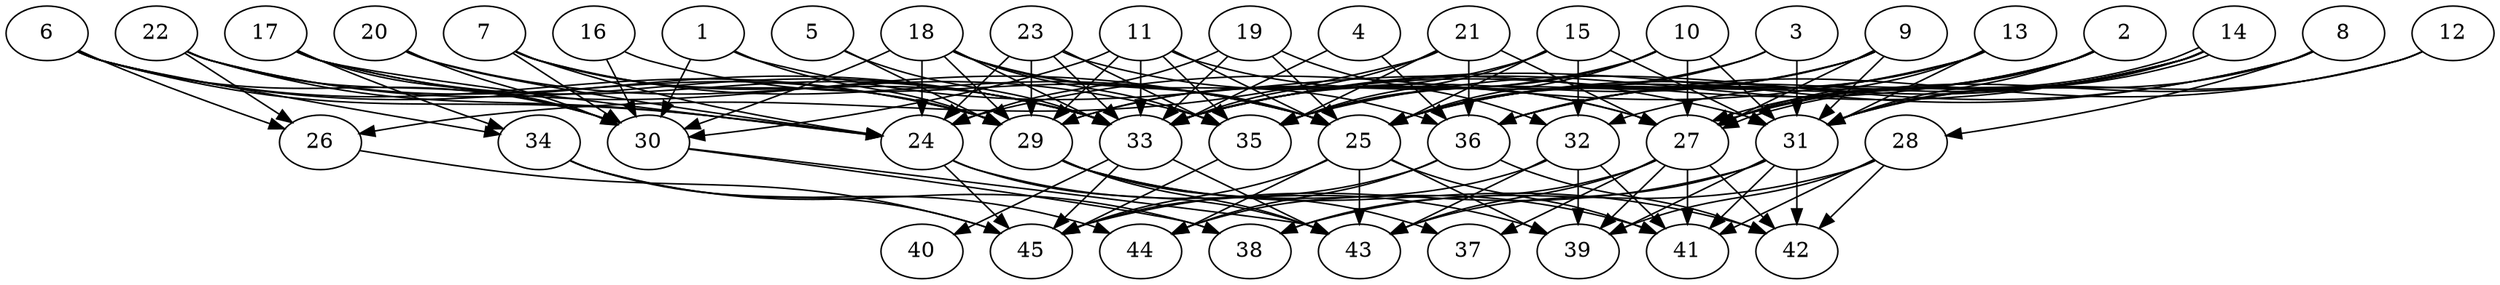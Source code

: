 // DAG (tier=3-complex, mode=compute, n=45, ccr=0.467, fat=0.843, density=0.741, regular=0.391, jump=0.313, mindata=1048576, maxdata=16777216)
// DAG automatically generated by daggen at Sun Aug 24 16:33:34 2025
// /home/ermia/Project/Environments/daggen/bin/daggen --dot --ccr 0.467 --fat 0.843 --regular 0.391 --density 0.741 --jump 0.313 --mindata 1048576 --maxdata 16777216 -n 45 
digraph G {
  1 [size="36121691053213216", alpha="0.07", expect_size="18060845526606608"]
  1 -> 29 [size ="87463326384128"]
  1 -> 30 [size ="87463326384128"]
  1 -> 31 [size ="87463326384128"]
  2 [size="33996024581527800", alpha="0.19", expect_size="16998012290763900"]
  2 -> 25 [size ="1067353060147200"]
  2 -> 27 [size ="1067353060147200"]
  2 -> 31 [size ="1067353060147200"]
  2 -> 33 [size ="1067353060147200"]
  2 -> 36 [size ="1067353060147200"]
  3 [size="2952665677770522624", alpha="0.08", expect_size="1476332838885261312"]
  3 -> 25 [size ="16465168171008"]
  3 -> 31 [size ="16465168171008"]
  3 -> 33 [size ="16465168171008"]
  4 [size="502523585812607533056", alpha="0.14", expect_size="251261792906303766528"]
  4 -> 33 [size ="505662740103168"]
  4 -> 36 [size ="505662740103168"]
  5 [size="2983158650225349", alpha="0.03", expect_size="1491579325112674"]
  5 -> 29 [size ="70596855595008"]
  5 -> 33 [size ="70596855595008"]
  6 [size="13736113114200070", alpha="0.06", expect_size="6868056557100035"]
  6 -> 24 [size ="659543306534912"]
  6 -> 26 [size ="659543306534912"]
  6 -> 29 [size ="659543306534912"]
  6 -> 30 [size ="659543306534912"]
  6 -> 33 [size ="659543306534912"]
  6 -> 34 [size ="659543306534912"]
  7 [size="903087176777180032", alpha="0.18", expect_size="451543588388590016"]
  7 -> 24 [size ="941832775139328"]
  7 -> 25 [size ="941832775139328"]
  7 -> 29 [size ="941832775139328"]
  7 -> 30 [size ="941832775139328"]
  7 -> 33 [size ="941832775139328"]
  8 [size="3327461199062744064", alpha="0.17", expect_size="1663730599531372032"]
  8 -> 28 [size ="1198114690039808"]
  8 -> 31 [size ="1198114690039808"]
  8 -> 33 [size ="1198114690039808"]
  8 -> 35 [size ="1198114690039808"]
  9 [size="3942251331123247316992", alpha="0.12", expect_size="1971125665561623658496"]
  9 -> 25 [size ="1996424354988032"]
  9 -> 27 [size ="1996424354988032"]
  9 -> 31 [size ="1996424354988032"]
  9 -> 33 [size ="1996424354988032"]
  9 -> 35 [size ="1996424354988032"]
  10 [size="177859293951293664", alpha="0.04", expect_size="88929646975646832"]
  10 -> 25 [size ="108233712730112"]
  10 -> 27 [size ="108233712730112"]
  10 -> 29 [size ="108233712730112"]
  10 -> 31 [size ="108233712730112"]
  10 -> 35 [size ="108233712730112"]
  11 [size="2837086006557478", alpha="0.13", expect_size="1418543003278739"]
  11 -> 25 [size ="167761959452672"]
  11 -> 27 [size ="167761959452672"]
  11 -> 29 [size ="167761959452672"]
  11 -> 30 [size ="167761959452672"]
  11 -> 33 [size ="167761959452672"]
  11 -> 35 [size ="167761959452672"]
  12 [size="30341579319879924", alpha="0.18", expect_size="15170789659939962"]
  12 -> 27 [size ="1332198225477632"]
  12 -> 31 [size ="1332198225477632"]
  12 -> 36 [size ="1332198225477632"]
  13 [size="29257748484013008", alpha="0.08", expect_size="14628874242006504"]
  13 -> 24 [size ="1756899858972672"]
  13 -> 25 [size ="1756899858972672"]
  13 -> 27 [size ="1756899858972672"]
  13 -> 31 [size ="1756899858972672"]
  13 -> 36 [size ="1756899858972672"]
  14 [size="21403096599194704", alpha="0.00", expect_size="10701548299597352"]
  14 -> 25 [size ="401119956172800"]
  14 -> 27 [size ="401119956172800"]
  14 -> 27 [size ="401119956172800"]
  14 -> 31 [size ="401119956172800"]
  14 -> 32 [size ="401119956172800"]
  14 -> 33 [size ="401119956172800"]
  14 -> 36 [size ="401119956172800"]
  15 [size="3898714851295363072", alpha="0.15", expect_size="1949357425647681536"]
  15 -> 25 [size ="19816987492352"]
  15 -> 29 [size ="19816987492352"]
  15 -> 31 [size ="19816987492352"]
  15 -> 32 [size ="19816987492352"]
  15 -> 35 [size ="19816987492352"]
  16 [size="14536236524445662", alpha="0.06", expect_size="7268118262222831"]
  16 -> 25 [size ="368403579666432"]
  16 -> 30 [size ="368403579666432"]
  17 [size="660479674196591104", alpha="0.09", expect_size="330239837098295552"]
  17 -> 24 [size ="270446071119872"]
  17 -> 25 [size ="270446071119872"]
  17 -> 30 [size ="270446071119872"]
  17 -> 33 [size ="270446071119872"]
  17 -> 34 [size ="270446071119872"]
  18 [size="532397689403561792", alpha="0.12", expect_size="266198844701780896"]
  18 -> 24 [size ="355837780426752"]
  18 -> 25 [size ="355837780426752"]
  18 -> 29 [size ="355837780426752"]
  18 -> 30 [size ="355837780426752"]
  18 -> 33 [size ="355837780426752"]
  18 -> 35 [size ="355837780426752"]
  18 -> 36 [size ="355837780426752"]
  19 [size="1181870930788352000000", alpha="0.07", expect_size="590935465394176000000"]
  19 -> 24 [size ="894272798720000"]
  19 -> 25 [size ="894272798720000"]
  19 -> 32 [size ="894272798720000"]
  19 -> 33 [size ="894272798720000"]
  20 [size="1273738546140920320", alpha="0.08", expect_size="636869273070460160"]
  20 -> 24 [size ="656719826911232"]
  20 -> 30 [size ="656719826911232"]
  20 -> 35 [size ="656719826911232"]
  21 [size="2205675008979707625472", alpha="0.03", expect_size="1102837504489853812736"]
  21 -> 26 [size ="1355556639997952"]
  21 -> 27 [size ="1355556639997952"]
  21 -> 33 [size ="1355556639997952"]
  21 -> 35 [size ="1355556639997952"]
  21 -> 36 [size ="1355556639997952"]
  22 [size="7683250871433428992", alpha="0.02", expect_size="3841625435716714496"]
  22 -> 24 [size ="31149661356032"]
  22 -> 26 [size ="31149661356032"]
  22 -> 29 [size ="31149661356032"]
  22 -> 30 [size ="31149661356032"]
  22 -> 33 [size ="31149661356032"]
  23 [size="1129038675829264640", alpha="0.05", expect_size="564519337914632320"]
  23 -> 24 [size ="1876380077785088"]
  23 -> 27 [size ="1876380077785088"]
  23 -> 29 [size ="1876380077785088"]
  23 -> 33 [size ="1876380077785088"]
  23 -> 35 [size ="1876380077785088"]
  24 [size="32450656530639556", alpha="0.19", expect_size="16225328265319778"]
  24 -> 39 [size ="999395478732800"]
  24 -> 43 [size ="999395478732800"]
  24 -> 45 [size ="999395478732800"]
  25 [size="339060256722457408", alpha="0.12", expect_size="169530128361228704"]
  25 -> 39 [size ="216991445024768"]
  25 -> 41 [size ="216991445024768"]
  25 -> 43 [size ="216991445024768"]
  25 -> 44 [size ="216991445024768"]
  25 -> 45 [size ="216991445024768"]
  26 [size="3838906502021753339904", alpha="0.11", expect_size="1919453251010876669952"]
  26 -> 45 [size ="1961379703554048"]
  27 [size="233555522729390637056", alpha="0.17", expect_size="116777761364695318528"]
  27 -> 37 [size ="303400818311168"]
  27 -> 38 [size ="303400818311168"]
  27 -> 39 [size ="303400818311168"]
  27 -> 41 [size ="303400818311168"]
  27 -> 42 [size ="303400818311168"]
  27 -> 43 [size ="303400818311168"]
  28 [size="7066569417924018176", alpha="0.16", expect_size="3533284708962009088"]
  28 -> 38 [size ="29459751108608"]
  28 -> 39 [size ="29459751108608"]
  28 -> 41 [size ="29459751108608"]
  28 -> 42 [size ="29459751108608"]
  29 [size="1129009749879437056", alpha="0.09", expect_size="564504874939718528"]
  29 -> 37 [size ="391204755734528"]
  29 -> 41 [size ="391204755734528"]
  29 -> 42 [size ="391204755734528"]
  29 -> 43 [size ="391204755734528"]
  30 [size="515053474087696334848", alpha="0.07", expect_size="257526737043848167424"]
  30 -> 38 [size ="514033631363072"]
  30 -> 43 [size ="514033631363072"]
  31 [size="3844329441050222", alpha="0.17", expect_size="1922164720525111"]
  31 -> 39 [size ="134889655500800"]
  31 -> 41 [size ="134889655500800"]
  31 -> 42 [size ="134889655500800"]
  31 -> 43 [size ="134889655500800"]
  31 -> 45 [size ="134889655500800"]
  32 [size="28428040828923756", alpha="0.01", expect_size="14214020414461878"]
  32 -> 39 [size ="1496831032819712"]
  32 -> 41 [size ="1496831032819712"]
  32 -> 43 [size ="1496831032819712"]
  32 -> 44 [size ="1496831032819712"]
  33 [size="21273857324482176", alpha="0.12", expect_size="10636928662241088"]
  33 -> 40 [size ="1099383315628032"]
  33 -> 43 [size ="1099383315628032"]
  33 -> 45 [size ="1099383315628032"]
  34 [size="13954762083040686", alpha="0.12", expect_size="6977381041520343"]
  34 -> 38 [size ="240551932723200"]
  34 -> 44 [size ="240551932723200"]
  34 -> 45 [size ="240551932723200"]
  35 [size="3304922747585576", alpha="0.08", expect_size="1652461373792788"]
  35 -> 45 [size ="330411968299008"]
  36 [size="48281986114816835584", alpha="0.11", expect_size="24140993057408417792"]
  36 -> 42 [size ="106075089010688"]
  36 -> 44 [size ="106075089010688"]
  36 -> 45 [size ="106075089010688"]
  37 [size="1436959915368251392000", alpha="0.02", expect_size="718479957684125696000"]
  38 [size="171814334743325966336", alpha="0.10", expect_size="85907167371662983168"]
  39 [size="3245073449615242559488", alpha="0.14", expect_size="1622536724807621279744"]
  40 [size="2968578668494604", alpha="0.19", expect_size="1484289334247302"]
  41 [size="204341464703111790592", alpha="0.12", expect_size="102170732351555895296"]
  42 [size="238483023680277315584", alpha="0.13", expect_size="119241511840138657792"]
  43 [size="54366573475983200", alpha="0.18", expect_size="27183286737991600"]
  44 [size="280804686972431328", alpha="0.19", expect_size="140402343486215664"]
  45 [size="553267959950120845312", alpha="0.15", expect_size="276633979975060422656"]
}